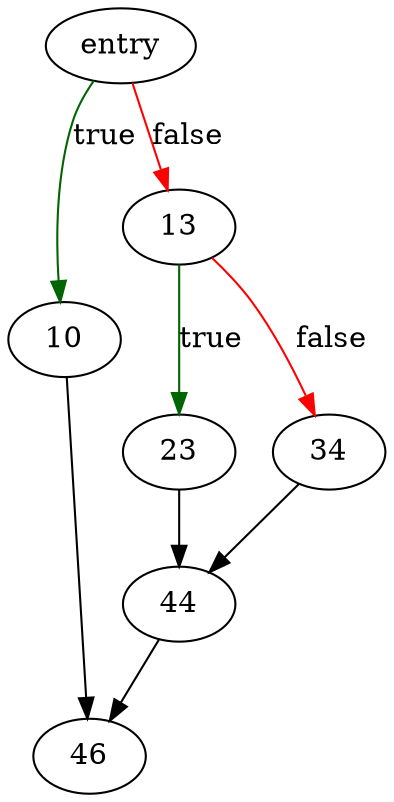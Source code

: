 digraph "sqlite3GetTempRange" {
	// Node definitions.
	2 [label=entry];
	10;
	13;
	23;
	34;
	44;
	46;

	// Edge definitions.
	2 -> 10 [
		color=darkgreen
		label=true
	];
	2 -> 13 [
		color=red
		label=false
	];
	10 -> 46;
	13 -> 23 [
		color=darkgreen
		label=true
	];
	13 -> 34 [
		color=red
		label=false
	];
	23 -> 44;
	34 -> 44;
	44 -> 46;
}